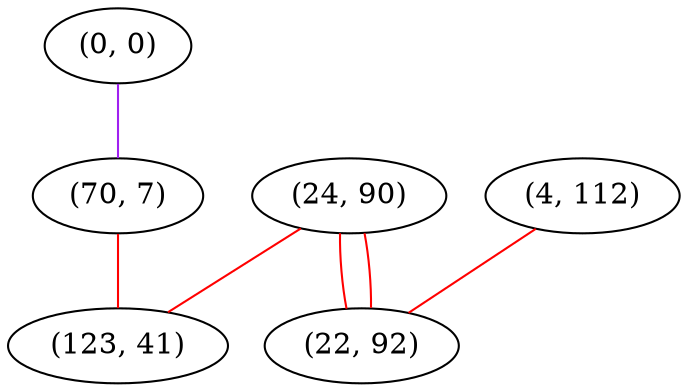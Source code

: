 graph "" {
"(0, 0)";
"(70, 7)";
"(24, 90)";
"(4, 112)";
"(22, 92)";
"(123, 41)";
"(0, 0)" -- "(70, 7)"  [color=purple, key=0, weight=4];
"(70, 7)" -- "(123, 41)"  [color=red, key=0, weight=1];
"(24, 90)" -- "(22, 92)"  [color=red, key=0, weight=1];
"(24, 90)" -- "(22, 92)"  [color=red, key=1, weight=1];
"(24, 90)" -- "(123, 41)"  [color=red, key=0, weight=1];
"(4, 112)" -- "(22, 92)"  [color=red, key=0, weight=1];
}
